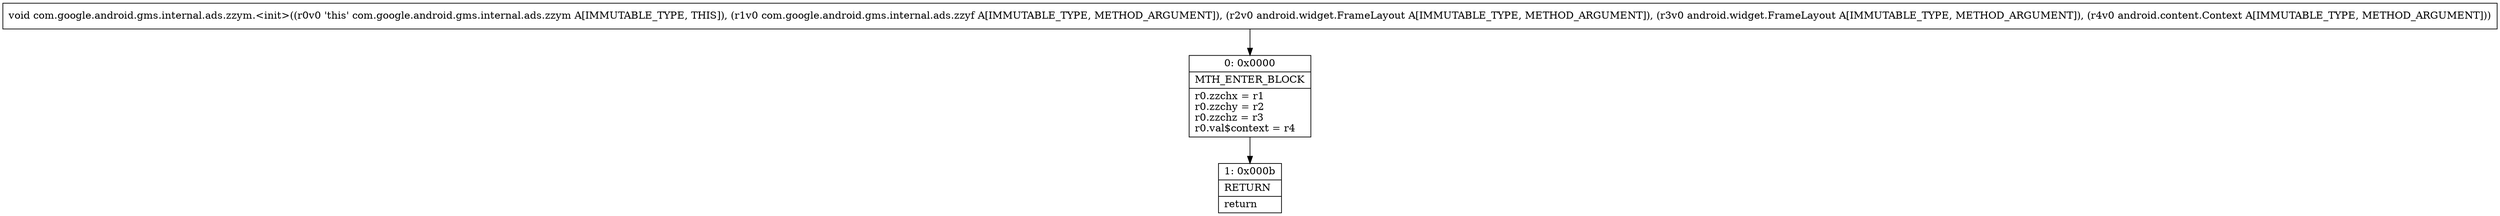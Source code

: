 digraph "CFG forcom.google.android.gms.internal.ads.zzym.\<init\>(Lcom\/google\/android\/gms\/internal\/ads\/zzyf;Landroid\/widget\/FrameLayout;Landroid\/widget\/FrameLayout;Landroid\/content\/Context;)V" {
Node_0 [shape=record,label="{0\:\ 0x0000|MTH_ENTER_BLOCK\l|r0.zzchx = r1\lr0.zzchy = r2\lr0.zzchz = r3\lr0.val$context = r4\l}"];
Node_1 [shape=record,label="{1\:\ 0x000b|RETURN\l|return\l}"];
MethodNode[shape=record,label="{void com.google.android.gms.internal.ads.zzym.\<init\>((r0v0 'this' com.google.android.gms.internal.ads.zzym A[IMMUTABLE_TYPE, THIS]), (r1v0 com.google.android.gms.internal.ads.zzyf A[IMMUTABLE_TYPE, METHOD_ARGUMENT]), (r2v0 android.widget.FrameLayout A[IMMUTABLE_TYPE, METHOD_ARGUMENT]), (r3v0 android.widget.FrameLayout A[IMMUTABLE_TYPE, METHOD_ARGUMENT]), (r4v0 android.content.Context A[IMMUTABLE_TYPE, METHOD_ARGUMENT])) }"];
MethodNode -> Node_0;
Node_0 -> Node_1;
}


